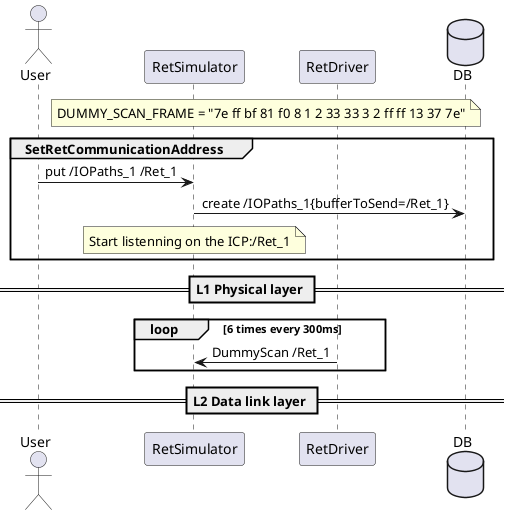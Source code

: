@startuml

actor User
participant RetSimulator
participant RetDriver
database DB

note over RetSimulator, RetDriver
DUMMY_SCAN_FRAME = "7e ff bf 81 f0 8 1 2 33 33 3 2 ff ff 13 37 7e"
end note

group SetRetCommunicationAddress

User -> RetSimulator : put /IOPaths_1 /Ret_1
RetSimulator -> DB : create /IOPaths_1{bufferToSend=/Ret_1}

note over RetSimulator
Start listenning on the ICP:/Ret_1
end note

end group

== L1 Physical layer ==


loop 6 times every 300ms
    RetDriver -> RetSimulator : DummyScan /Ret_1
end

== L2 Data link layer ==

@enduml
